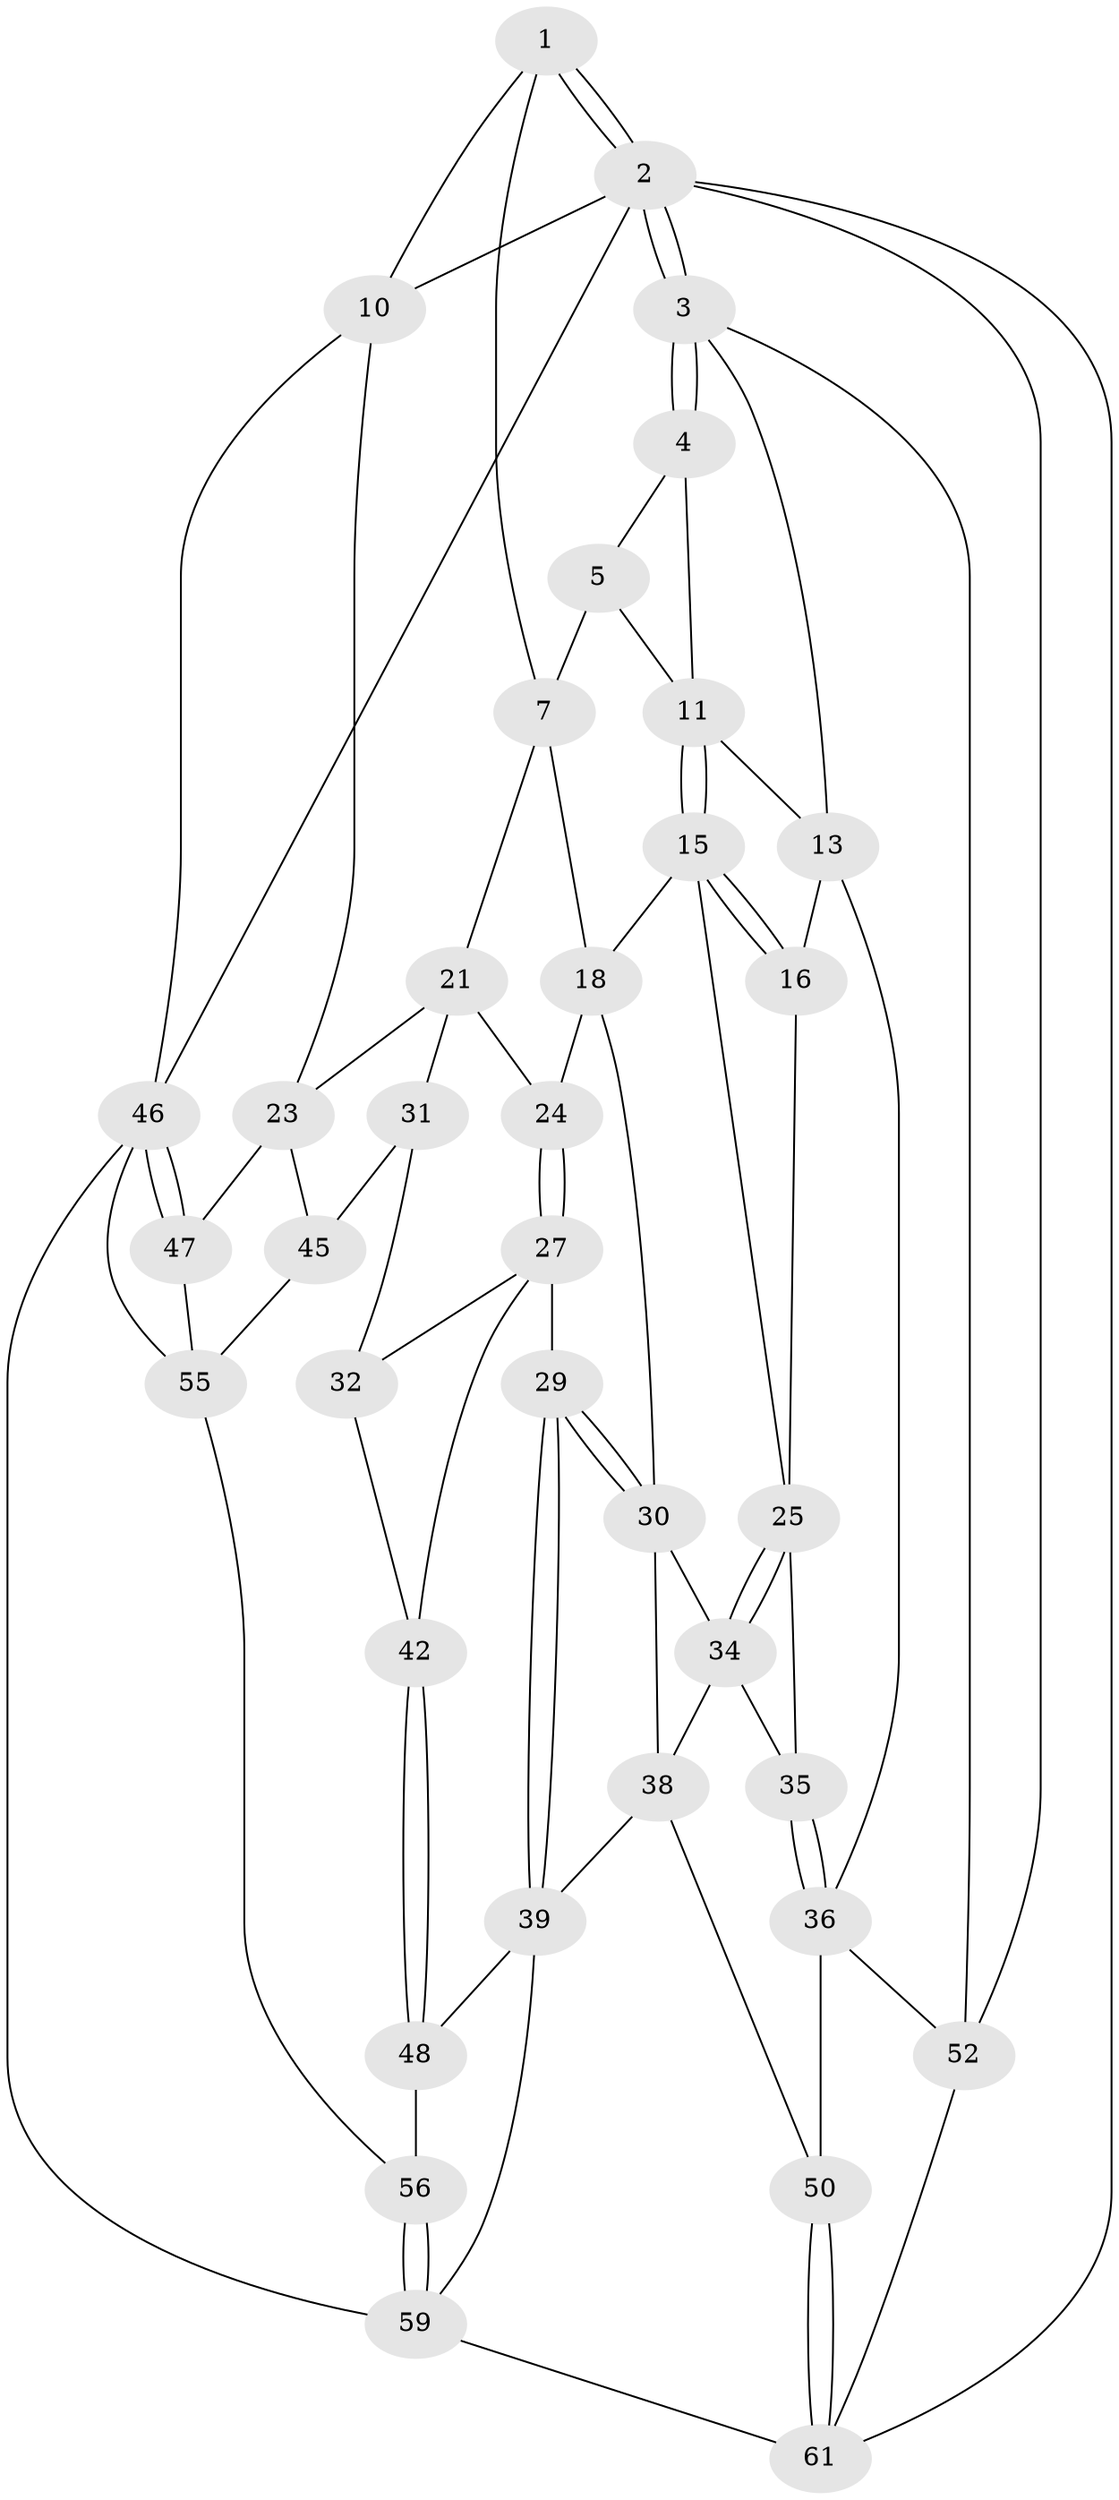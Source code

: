 // Generated by graph-tools (version 1.1) at 2025/52/02/27/25 19:52:36]
// undirected, 37 vertices, 82 edges
graph export_dot {
graph [start="1"]
  node [color=gray90,style=filled];
  1 [pos="+0.18696050745241113+0",super="+6"];
  2 [pos="+0+0",super="+54"];
  3 [pos="+0+0.2825231121982249",super="+14"];
  4 [pos="+0.07529570374199906+0.15744416362210503"];
  5 [pos="+0.18530070017939212+0",super="+9"];
  7 [pos="+0.5685810863201659+0.11342813916505755",super="+8"];
  10 [pos="+1+0"];
  11 [pos="+0.24225374994893892+0.22419811030083903",super="+12"];
  13 [pos="+0.0010128715924868708+0.4547255258647443",super="+17"];
  15 [pos="+0.256839452322381+0.25292046396756834",super="+20"];
  16 [pos="+0.22725344660203584+0.3441613529274971"];
  18 [pos="+0.5531532835093832+0.22519977241594344",super="+19"];
  21 [pos="+0.8407524914108326+0.17906252161730357",super="+22"];
  23 [pos="+1+0.13357703400717533",super="+44"];
  24 [pos="+0.7339285569054839+0.3433580281894547"];
  25 [pos="+0.33900624417590774+0.4107256093586099",super="+26"];
  27 [pos="+0.786770657203608+0.4222338004804234",super="+28"];
  29 [pos="+0.5944701884462938+0.5051163409717858"];
  30 [pos="+0.5327162166858675+0.4173810302898264",super="+33"];
  31 [pos="+1+0.30357649445729556",super="+43"];
  32 [pos="+0.8079580129341067+0.4268336418473906",super="+41"];
  34 [pos="+0.35113528323587706+0.44232776652162414",super="+37"];
  35 [pos="+0.16142577212804443+0.5119058796150557"];
  36 [pos="+0.1000228137713016+0.5194897179038932",super="+51"];
  38 [pos="+0.37663136812161546+0.5856720930927318",super="+40"];
  39 [pos="+0.48085930855371556+0.7762174765455999",super="+49"];
  42 [pos="+0.754333030444488+0.652549844186738"];
  45 [pos="+0.9218764459367821+0.6502508300783839"];
  46 [pos="+1+1",super="+58"];
  47 [pos="+1+1"];
  48 [pos="+0.61494842652743+0.7808628305527134"];
  50 [pos="+0.2964026637879237+0.7883682940094618"];
  52 [pos="+0+0.8353770646030764",super="+53"];
  55 [pos="+0.8902293480371377+0.7935881203649533",super="+57"];
  56 [pos="+0.8162909215655073+0.8067414603523393"];
  59 [pos="+0.6995119780762897+1",super="+60"];
  61 [pos="+0.1960188700941554+1",super="+62"];
  1 -- 2;
  1 -- 2;
  1 -- 10;
  1 -- 7;
  2 -- 3;
  2 -- 3;
  2 -- 10;
  2 -- 52;
  2 -- 61;
  2 -- 46;
  3 -- 4;
  3 -- 4;
  3 -- 13;
  3 -- 52;
  4 -- 5;
  4 -- 11;
  5 -- 11;
  5 -- 7;
  7 -- 21;
  7 -- 18;
  10 -- 23;
  10 -- 46;
  11 -- 15;
  11 -- 15;
  11 -- 13;
  13 -- 16;
  13 -- 36;
  15 -- 16;
  15 -- 16;
  15 -- 25;
  15 -- 18;
  16 -- 25;
  18 -- 24;
  18 -- 30;
  21 -- 24;
  21 -- 23;
  21 -- 31;
  23 -- 47;
  23 -- 45;
  24 -- 27;
  24 -- 27;
  25 -- 34;
  25 -- 34;
  25 -- 35;
  27 -- 32;
  27 -- 42;
  27 -- 29;
  29 -- 30;
  29 -- 30;
  29 -- 39;
  29 -- 39;
  30 -- 38;
  30 -- 34;
  31 -- 32 [weight=2];
  31 -- 45;
  32 -- 42;
  34 -- 35;
  34 -- 38;
  35 -- 36;
  35 -- 36;
  36 -- 50;
  36 -- 52;
  38 -- 50;
  38 -- 39;
  39 -- 48;
  39 -- 59;
  42 -- 48;
  42 -- 48;
  45 -- 55;
  46 -- 47;
  46 -- 47;
  46 -- 59;
  46 -- 55;
  47 -- 55;
  48 -- 56;
  50 -- 61;
  50 -- 61;
  52 -- 61;
  55 -- 56;
  56 -- 59;
  56 -- 59;
  59 -- 61;
}
